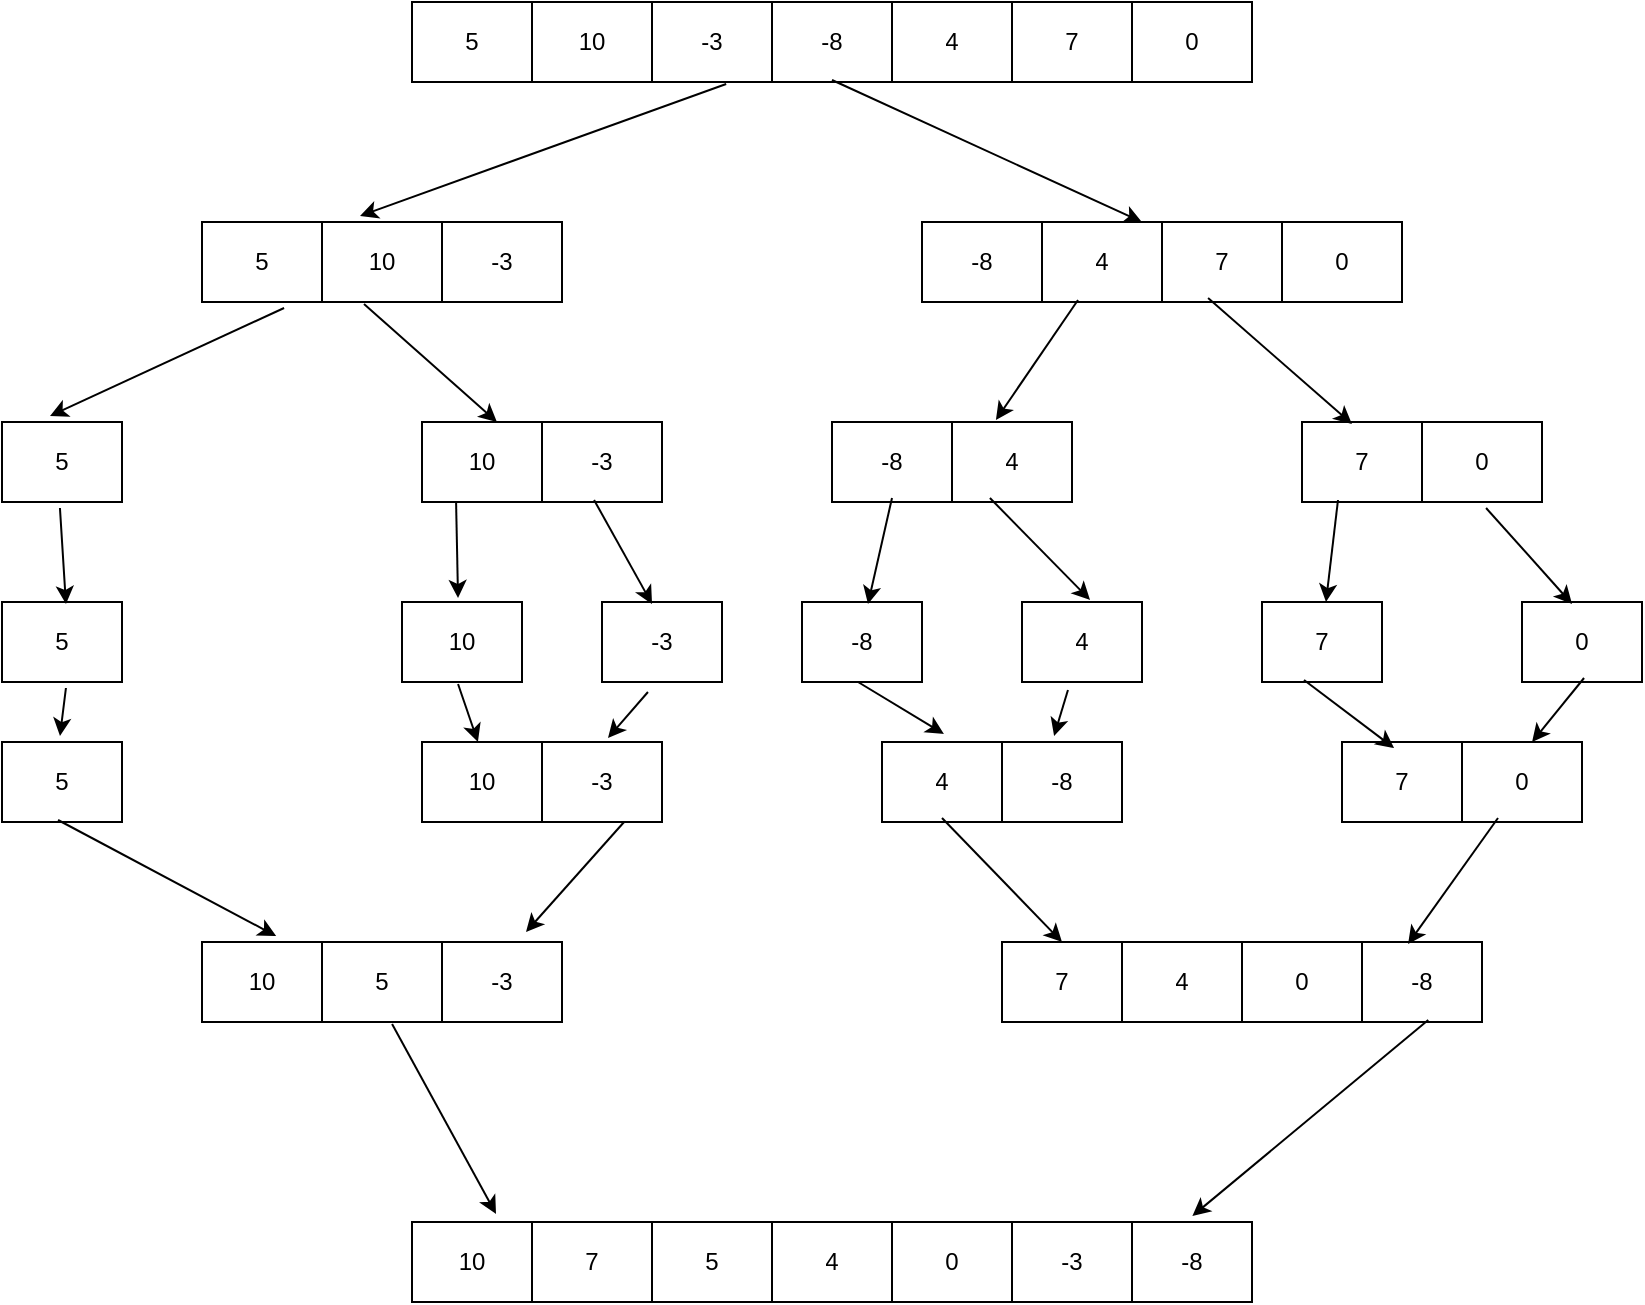 <mxfile version="21.2.9" type="github">
  <diagram name="Page-1" id="4uXvvb5uU-ne9FrkYlDN">
    <mxGraphModel dx="880" dy="444" grid="1" gridSize="10" guides="1" tooltips="1" connect="1" arrows="1" fold="1" page="1" pageScale="1" pageWidth="850" pageHeight="1100" math="0" shadow="0">
      <root>
        <mxCell id="0" />
        <mxCell id="1" parent="0" />
        <mxCell id="ugBBY_P6RFFHUA0bjYAD-10" value="" style="shape=table;startSize=0;container=1;collapsible=0;childLayout=tableLayout;" vertex="1" parent="1">
          <mxGeometry x="215" y="20" width="420" height="40" as="geometry" />
        </mxCell>
        <mxCell id="ugBBY_P6RFFHUA0bjYAD-11" value="" style="shape=tableRow;horizontal=0;startSize=0;swimlaneHead=0;swimlaneBody=0;strokeColor=inherit;top=0;left=0;bottom=0;right=0;collapsible=0;dropTarget=0;fillColor=none;points=[[0,0.5],[1,0.5]];portConstraint=eastwest;" vertex="1" parent="ugBBY_P6RFFHUA0bjYAD-10">
          <mxGeometry width="420" height="40" as="geometry" />
        </mxCell>
        <mxCell id="ugBBY_P6RFFHUA0bjYAD-12" value="5" style="shape=partialRectangle;html=1;whiteSpace=wrap;connectable=0;strokeColor=inherit;overflow=hidden;fillColor=none;top=0;left=0;bottom=0;right=0;pointerEvents=1;" vertex="1" parent="ugBBY_P6RFFHUA0bjYAD-11">
          <mxGeometry width="60" height="40" as="geometry">
            <mxRectangle width="60" height="40" as="alternateBounds" />
          </mxGeometry>
        </mxCell>
        <mxCell id="ugBBY_P6RFFHUA0bjYAD-13" value="10" style="shape=partialRectangle;html=1;whiteSpace=wrap;connectable=0;strokeColor=inherit;overflow=hidden;fillColor=none;top=0;left=0;bottom=0;right=0;pointerEvents=1;" vertex="1" parent="ugBBY_P6RFFHUA0bjYAD-11">
          <mxGeometry x="60" width="60" height="40" as="geometry">
            <mxRectangle width="60" height="40" as="alternateBounds" />
          </mxGeometry>
        </mxCell>
        <mxCell id="ugBBY_P6RFFHUA0bjYAD-14" value="-3" style="shape=partialRectangle;html=1;whiteSpace=wrap;connectable=0;strokeColor=inherit;overflow=hidden;fillColor=none;top=0;left=0;bottom=0;right=0;pointerEvents=1;" vertex="1" parent="ugBBY_P6RFFHUA0bjYAD-11">
          <mxGeometry x="120" width="60" height="40" as="geometry">
            <mxRectangle width="60" height="40" as="alternateBounds" />
          </mxGeometry>
        </mxCell>
        <mxCell id="ugBBY_P6RFFHUA0bjYAD-15" value="-8" style="shape=partialRectangle;html=1;whiteSpace=wrap;connectable=0;strokeColor=inherit;overflow=hidden;fillColor=none;top=0;left=0;bottom=0;right=0;pointerEvents=1;" vertex="1" parent="ugBBY_P6RFFHUA0bjYAD-11">
          <mxGeometry x="180" width="60" height="40" as="geometry">
            <mxRectangle width="60" height="40" as="alternateBounds" />
          </mxGeometry>
        </mxCell>
        <mxCell id="ugBBY_P6RFFHUA0bjYAD-16" value="4" style="shape=partialRectangle;html=1;whiteSpace=wrap;connectable=0;strokeColor=inherit;overflow=hidden;fillColor=none;top=0;left=0;bottom=0;right=0;pointerEvents=1;" vertex="1" parent="ugBBY_P6RFFHUA0bjYAD-11">
          <mxGeometry x="240" width="60" height="40" as="geometry">
            <mxRectangle width="60" height="40" as="alternateBounds" />
          </mxGeometry>
        </mxCell>
        <mxCell id="ugBBY_P6RFFHUA0bjYAD-17" value="7" style="shape=partialRectangle;html=1;whiteSpace=wrap;connectable=0;strokeColor=inherit;overflow=hidden;fillColor=none;top=0;left=0;bottom=0;right=0;pointerEvents=1;" vertex="1" parent="ugBBY_P6RFFHUA0bjYAD-11">
          <mxGeometry x="300" width="60" height="40" as="geometry">
            <mxRectangle width="60" height="40" as="alternateBounds" />
          </mxGeometry>
        </mxCell>
        <mxCell id="ugBBY_P6RFFHUA0bjYAD-18" value="0" style="shape=partialRectangle;html=1;whiteSpace=wrap;connectable=0;strokeColor=inherit;overflow=hidden;fillColor=none;top=0;left=0;bottom=0;right=0;pointerEvents=1;" vertex="1" parent="ugBBY_P6RFFHUA0bjYAD-11">
          <mxGeometry x="360" width="60" height="40" as="geometry">
            <mxRectangle width="60" height="40" as="alternateBounds" />
          </mxGeometry>
        </mxCell>
        <mxCell id="ugBBY_P6RFFHUA0bjYAD-19" value="" style="shape=table;startSize=0;container=1;collapsible=0;childLayout=tableLayout;" vertex="1" parent="1">
          <mxGeometry x="110" y="130" width="180" height="40" as="geometry" />
        </mxCell>
        <mxCell id="ugBBY_P6RFFHUA0bjYAD-20" value="" style="shape=tableRow;horizontal=0;startSize=0;swimlaneHead=0;swimlaneBody=0;strokeColor=inherit;top=0;left=0;bottom=0;right=0;collapsible=0;dropTarget=0;fillColor=none;points=[[0,0.5],[1,0.5]];portConstraint=eastwest;" vertex="1" parent="ugBBY_P6RFFHUA0bjYAD-19">
          <mxGeometry width="180" height="40" as="geometry" />
        </mxCell>
        <mxCell id="ugBBY_P6RFFHUA0bjYAD-21" value="5" style="shape=partialRectangle;html=1;whiteSpace=wrap;connectable=0;strokeColor=inherit;overflow=hidden;fillColor=none;top=0;left=0;bottom=0;right=0;pointerEvents=1;" vertex="1" parent="ugBBY_P6RFFHUA0bjYAD-20">
          <mxGeometry width="60" height="40" as="geometry">
            <mxRectangle width="60" height="40" as="alternateBounds" />
          </mxGeometry>
        </mxCell>
        <mxCell id="ugBBY_P6RFFHUA0bjYAD-22" value="10" style="shape=partialRectangle;html=1;whiteSpace=wrap;connectable=0;strokeColor=inherit;overflow=hidden;fillColor=none;top=0;left=0;bottom=0;right=0;pointerEvents=1;" vertex="1" parent="ugBBY_P6RFFHUA0bjYAD-20">
          <mxGeometry x="60" width="60" height="40" as="geometry">
            <mxRectangle width="60" height="40" as="alternateBounds" />
          </mxGeometry>
        </mxCell>
        <mxCell id="ugBBY_P6RFFHUA0bjYAD-23" value="-3" style="shape=partialRectangle;html=1;whiteSpace=wrap;connectable=0;strokeColor=inherit;overflow=hidden;fillColor=none;top=0;left=0;bottom=0;right=0;pointerEvents=1;" vertex="1" parent="ugBBY_P6RFFHUA0bjYAD-20">
          <mxGeometry x="120" width="60" height="40" as="geometry">
            <mxRectangle width="60" height="40" as="alternateBounds" />
          </mxGeometry>
        </mxCell>
        <mxCell id="ugBBY_P6RFFHUA0bjYAD-24" value="" style="shape=table;startSize=0;container=1;collapsible=0;childLayout=tableLayout;" vertex="1" parent="1">
          <mxGeometry x="470" y="130" width="240" height="40" as="geometry" />
        </mxCell>
        <mxCell id="ugBBY_P6RFFHUA0bjYAD-25" value="" style="shape=tableRow;horizontal=0;startSize=0;swimlaneHead=0;swimlaneBody=0;strokeColor=inherit;top=0;left=0;bottom=0;right=0;collapsible=0;dropTarget=0;fillColor=none;points=[[0,0.5],[1,0.5]];portConstraint=eastwest;" vertex="1" parent="ugBBY_P6RFFHUA0bjYAD-24">
          <mxGeometry width="240" height="40" as="geometry" />
        </mxCell>
        <mxCell id="ugBBY_P6RFFHUA0bjYAD-26" value="-8" style="shape=partialRectangle;html=1;whiteSpace=wrap;connectable=0;strokeColor=inherit;overflow=hidden;fillColor=none;top=0;left=0;bottom=0;right=0;pointerEvents=1;" vertex="1" parent="ugBBY_P6RFFHUA0bjYAD-25">
          <mxGeometry width="60" height="40" as="geometry">
            <mxRectangle width="60" height="40" as="alternateBounds" />
          </mxGeometry>
        </mxCell>
        <mxCell id="ugBBY_P6RFFHUA0bjYAD-27" value="4" style="shape=partialRectangle;html=1;whiteSpace=wrap;connectable=0;strokeColor=inherit;overflow=hidden;fillColor=none;top=0;left=0;bottom=0;right=0;pointerEvents=1;" vertex="1" parent="ugBBY_P6RFFHUA0bjYAD-25">
          <mxGeometry x="60" width="60" height="40" as="geometry">
            <mxRectangle width="60" height="40" as="alternateBounds" />
          </mxGeometry>
        </mxCell>
        <mxCell id="ugBBY_P6RFFHUA0bjYAD-28" value="7" style="shape=partialRectangle;html=1;whiteSpace=wrap;connectable=0;strokeColor=inherit;overflow=hidden;fillColor=none;top=0;left=0;bottom=0;right=0;pointerEvents=1;" vertex="1" parent="ugBBY_P6RFFHUA0bjYAD-25">
          <mxGeometry x="120" width="60" height="40" as="geometry">
            <mxRectangle width="60" height="40" as="alternateBounds" />
          </mxGeometry>
        </mxCell>
        <mxCell id="ugBBY_P6RFFHUA0bjYAD-29" value="0" style="shape=partialRectangle;html=1;whiteSpace=wrap;connectable=0;strokeColor=inherit;overflow=hidden;fillColor=none;top=0;left=0;bottom=0;right=0;pointerEvents=1;" vertex="1" parent="ugBBY_P6RFFHUA0bjYAD-25">
          <mxGeometry x="180" width="60" height="40" as="geometry">
            <mxRectangle width="60" height="40" as="alternateBounds" />
          </mxGeometry>
        </mxCell>
        <mxCell id="ugBBY_P6RFFHUA0bjYAD-30" value="" style="endArrow=classic;html=1;rounded=0;entryX=0.439;entryY=-0.075;entryDx=0;entryDy=0;entryPerimeter=0;exitX=0.374;exitY=1.025;exitDx=0;exitDy=0;exitPerimeter=0;" edge="1" parent="1" source="ugBBY_P6RFFHUA0bjYAD-11" target="ugBBY_P6RFFHUA0bjYAD-20">
          <mxGeometry width="50" height="50" relative="1" as="geometry">
            <mxPoint x="400" y="160" as="sourcePoint" />
            <mxPoint x="450" y="110" as="targetPoint" />
          </mxGeometry>
        </mxCell>
        <mxCell id="ugBBY_P6RFFHUA0bjYAD-31" value="" style="endArrow=classic;html=1;rounded=0;entryX=0.458;entryY=0;entryDx=0;entryDy=0;entryPerimeter=0;exitX=0.5;exitY=0.975;exitDx=0;exitDy=0;exitPerimeter=0;" edge="1" parent="1" source="ugBBY_P6RFFHUA0bjYAD-11" target="ugBBY_P6RFFHUA0bjYAD-25">
          <mxGeometry width="50" height="50" relative="1" as="geometry">
            <mxPoint x="400" y="160" as="sourcePoint" />
            <mxPoint x="450" y="110" as="targetPoint" />
          </mxGeometry>
        </mxCell>
        <mxCell id="ugBBY_P6RFFHUA0bjYAD-32" value="" style="shape=table;startSize=0;container=1;collapsible=0;childLayout=tableLayout;" vertex="1" parent="1">
          <mxGeometry x="10" y="230" width="60" height="40" as="geometry" />
        </mxCell>
        <mxCell id="ugBBY_P6RFFHUA0bjYAD-33" value="" style="shape=tableRow;horizontal=0;startSize=0;swimlaneHead=0;swimlaneBody=0;strokeColor=inherit;top=0;left=0;bottom=0;right=0;collapsible=0;dropTarget=0;fillColor=none;points=[[0,0.5],[1,0.5]];portConstraint=eastwest;" vertex="1" parent="ugBBY_P6RFFHUA0bjYAD-32">
          <mxGeometry width="60" height="40" as="geometry" />
        </mxCell>
        <mxCell id="ugBBY_P6RFFHUA0bjYAD-34" value="5" style="shape=partialRectangle;html=1;whiteSpace=wrap;connectable=0;strokeColor=inherit;overflow=hidden;fillColor=none;top=0;left=0;bottom=0;right=0;pointerEvents=1;" vertex="1" parent="ugBBY_P6RFFHUA0bjYAD-33">
          <mxGeometry width="60" height="40" as="geometry">
            <mxRectangle width="60" height="40" as="alternateBounds" />
          </mxGeometry>
        </mxCell>
        <mxCell id="ugBBY_P6RFFHUA0bjYAD-35" value="" style="shape=table;startSize=0;container=1;collapsible=0;childLayout=tableLayout;" vertex="1" parent="1">
          <mxGeometry x="220" y="230" width="120" height="40" as="geometry" />
        </mxCell>
        <mxCell id="ugBBY_P6RFFHUA0bjYAD-36" value="" style="shape=tableRow;horizontal=0;startSize=0;swimlaneHead=0;swimlaneBody=0;strokeColor=inherit;top=0;left=0;bottom=0;right=0;collapsible=0;dropTarget=0;fillColor=none;points=[[0,0.5],[1,0.5]];portConstraint=eastwest;" vertex="1" parent="ugBBY_P6RFFHUA0bjYAD-35">
          <mxGeometry width="120" height="40" as="geometry" />
        </mxCell>
        <mxCell id="ugBBY_P6RFFHUA0bjYAD-37" value="10" style="shape=partialRectangle;html=1;whiteSpace=wrap;connectable=0;strokeColor=inherit;overflow=hidden;fillColor=none;top=0;left=0;bottom=0;right=0;pointerEvents=1;" vertex="1" parent="ugBBY_P6RFFHUA0bjYAD-36">
          <mxGeometry width="60" height="40" as="geometry">
            <mxRectangle width="60" height="40" as="alternateBounds" />
          </mxGeometry>
        </mxCell>
        <mxCell id="ugBBY_P6RFFHUA0bjYAD-38" value="-3" style="shape=partialRectangle;html=1;whiteSpace=wrap;connectable=0;strokeColor=inherit;overflow=hidden;fillColor=none;top=0;left=0;bottom=0;right=0;pointerEvents=1;" vertex="1" parent="ugBBY_P6RFFHUA0bjYAD-36">
          <mxGeometry x="60" width="60" height="40" as="geometry">
            <mxRectangle width="60" height="40" as="alternateBounds" />
          </mxGeometry>
        </mxCell>
        <mxCell id="ugBBY_P6RFFHUA0bjYAD-39" value="" style="shape=table;startSize=0;container=1;collapsible=0;childLayout=tableLayout;" vertex="1" parent="1">
          <mxGeometry x="660" y="230" width="120" height="40" as="geometry" />
        </mxCell>
        <mxCell id="ugBBY_P6RFFHUA0bjYAD-40" value="" style="shape=tableRow;horizontal=0;startSize=0;swimlaneHead=0;swimlaneBody=0;strokeColor=inherit;top=0;left=0;bottom=0;right=0;collapsible=0;dropTarget=0;fillColor=none;points=[[0,0.5],[1,0.5]];portConstraint=eastwest;" vertex="1" parent="ugBBY_P6RFFHUA0bjYAD-39">
          <mxGeometry width="120" height="40" as="geometry" />
        </mxCell>
        <mxCell id="ugBBY_P6RFFHUA0bjYAD-41" value="7" style="shape=partialRectangle;html=1;whiteSpace=wrap;connectable=0;strokeColor=inherit;overflow=hidden;fillColor=none;top=0;left=0;bottom=0;right=0;pointerEvents=1;" vertex="1" parent="ugBBY_P6RFFHUA0bjYAD-40">
          <mxGeometry width="60" height="40" as="geometry">
            <mxRectangle width="60" height="40" as="alternateBounds" />
          </mxGeometry>
        </mxCell>
        <mxCell id="ugBBY_P6RFFHUA0bjYAD-42" value="0" style="shape=partialRectangle;html=1;whiteSpace=wrap;connectable=0;strokeColor=inherit;overflow=hidden;fillColor=none;top=0;left=0;bottom=0;right=0;pointerEvents=1;" vertex="1" parent="ugBBY_P6RFFHUA0bjYAD-40">
          <mxGeometry x="60" width="60" height="40" as="geometry">
            <mxRectangle width="60" height="40" as="alternateBounds" />
          </mxGeometry>
        </mxCell>
        <mxCell id="ugBBY_P6RFFHUA0bjYAD-43" value="" style="shape=table;startSize=0;container=1;collapsible=0;childLayout=tableLayout;" vertex="1" parent="1">
          <mxGeometry x="425" y="230" width="120" height="40" as="geometry" />
        </mxCell>
        <mxCell id="ugBBY_P6RFFHUA0bjYAD-44" value="" style="shape=tableRow;horizontal=0;startSize=0;swimlaneHead=0;swimlaneBody=0;strokeColor=inherit;top=0;left=0;bottom=0;right=0;collapsible=0;dropTarget=0;fillColor=none;points=[[0,0.5],[1,0.5]];portConstraint=eastwest;" vertex="1" parent="ugBBY_P6RFFHUA0bjYAD-43">
          <mxGeometry width="120" height="40" as="geometry" />
        </mxCell>
        <mxCell id="ugBBY_P6RFFHUA0bjYAD-45" value="-8" style="shape=partialRectangle;html=1;whiteSpace=wrap;connectable=0;strokeColor=inherit;overflow=hidden;fillColor=none;top=0;left=0;bottom=0;right=0;pointerEvents=1;" vertex="1" parent="ugBBY_P6RFFHUA0bjYAD-44">
          <mxGeometry width="60" height="40" as="geometry">
            <mxRectangle width="60" height="40" as="alternateBounds" />
          </mxGeometry>
        </mxCell>
        <mxCell id="ugBBY_P6RFFHUA0bjYAD-46" value="4" style="shape=partialRectangle;html=1;whiteSpace=wrap;connectable=0;strokeColor=inherit;overflow=hidden;fillColor=none;top=0;left=0;bottom=0;right=0;pointerEvents=1;" vertex="1" parent="ugBBY_P6RFFHUA0bjYAD-44">
          <mxGeometry x="60" width="60" height="40" as="geometry">
            <mxRectangle width="60" height="40" as="alternateBounds" />
          </mxGeometry>
        </mxCell>
        <mxCell id="ugBBY_P6RFFHUA0bjYAD-47" value="" style="shape=table;startSize=0;container=1;collapsible=0;childLayout=tableLayout;" vertex="1" parent="1">
          <mxGeometry x="10" y="320" width="60" height="40" as="geometry" />
        </mxCell>
        <mxCell id="ugBBY_P6RFFHUA0bjYAD-48" value="" style="shape=tableRow;horizontal=0;startSize=0;swimlaneHead=0;swimlaneBody=0;strokeColor=inherit;top=0;left=0;bottom=0;right=0;collapsible=0;dropTarget=0;fillColor=none;points=[[0,0.5],[1,0.5]];portConstraint=eastwest;" vertex="1" parent="ugBBY_P6RFFHUA0bjYAD-47">
          <mxGeometry width="60" height="40" as="geometry" />
        </mxCell>
        <mxCell id="ugBBY_P6RFFHUA0bjYAD-49" value="5" style="shape=partialRectangle;html=1;whiteSpace=wrap;connectable=0;strokeColor=inherit;overflow=hidden;fillColor=none;top=0;left=0;bottom=0;right=0;pointerEvents=1;" vertex="1" parent="ugBBY_P6RFFHUA0bjYAD-48">
          <mxGeometry width="60" height="40" as="geometry">
            <mxRectangle width="60" height="40" as="alternateBounds" />
          </mxGeometry>
        </mxCell>
        <mxCell id="ugBBY_P6RFFHUA0bjYAD-57" value="" style="shape=table;startSize=0;container=1;collapsible=0;childLayout=tableLayout;" vertex="1" parent="1">
          <mxGeometry x="210" y="320" width="60" height="40" as="geometry" />
        </mxCell>
        <mxCell id="ugBBY_P6RFFHUA0bjYAD-58" value="" style="shape=tableRow;horizontal=0;startSize=0;swimlaneHead=0;swimlaneBody=0;strokeColor=inherit;top=0;left=0;bottom=0;right=0;collapsible=0;dropTarget=0;fillColor=none;points=[[0,0.5],[1,0.5]];portConstraint=eastwest;" vertex="1" parent="ugBBY_P6RFFHUA0bjYAD-57">
          <mxGeometry width="60" height="40" as="geometry" />
        </mxCell>
        <mxCell id="ugBBY_P6RFFHUA0bjYAD-59" value="10" style="shape=partialRectangle;html=1;whiteSpace=wrap;connectable=0;strokeColor=inherit;overflow=hidden;fillColor=none;top=0;left=0;bottom=0;right=0;pointerEvents=1;" vertex="1" parent="ugBBY_P6RFFHUA0bjYAD-58">
          <mxGeometry width="60" height="40" as="geometry">
            <mxRectangle width="60" height="40" as="alternateBounds" />
          </mxGeometry>
        </mxCell>
        <mxCell id="ugBBY_P6RFFHUA0bjYAD-60" value="" style="shape=table;startSize=0;container=1;collapsible=0;childLayout=tableLayout;" vertex="1" parent="1">
          <mxGeometry x="310" y="320" width="60" height="40" as="geometry" />
        </mxCell>
        <mxCell id="ugBBY_P6RFFHUA0bjYAD-61" value="" style="shape=tableRow;horizontal=0;startSize=0;swimlaneHead=0;swimlaneBody=0;strokeColor=inherit;top=0;left=0;bottom=0;right=0;collapsible=0;dropTarget=0;fillColor=none;points=[[0,0.5],[1,0.5]];portConstraint=eastwest;" vertex="1" parent="ugBBY_P6RFFHUA0bjYAD-60">
          <mxGeometry width="60" height="40" as="geometry" />
        </mxCell>
        <mxCell id="ugBBY_P6RFFHUA0bjYAD-62" value="-3" style="shape=partialRectangle;html=1;whiteSpace=wrap;connectable=0;strokeColor=inherit;overflow=hidden;fillColor=none;top=0;left=0;bottom=0;right=0;pointerEvents=1;" vertex="1" parent="ugBBY_P6RFFHUA0bjYAD-61">
          <mxGeometry width="60" height="40" as="geometry">
            <mxRectangle width="60" height="40" as="alternateBounds" />
          </mxGeometry>
        </mxCell>
        <mxCell id="ugBBY_P6RFFHUA0bjYAD-63" value="" style="shape=table;startSize=0;container=1;collapsible=0;childLayout=tableLayout;" vertex="1" parent="1">
          <mxGeometry x="410" y="320" width="60" height="40" as="geometry" />
        </mxCell>
        <mxCell id="ugBBY_P6RFFHUA0bjYAD-64" value="" style="shape=tableRow;horizontal=0;startSize=0;swimlaneHead=0;swimlaneBody=0;strokeColor=inherit;top=0;left=0;bottom=0;right=0;collapsible=0;dropTarget=0;fillColor=none;points=[[0,0.5],[1,0.5]];portConstraint=eastwest;" vertex="1" parent="ugBBY_P6RFFHUA0bjYAD-63">
          <mxGeometry width="60" height="40" as="geometry" />
        </mxCell>
        <mxCell id="ugBBY_P6RFFHUA0bjYAD-65" value="-8" style="shape=partialRectangle;html=1;whiteSpace=wrap;connectable=0;strokeColor=inherit;overflow=hidden;fillColor=none;top=0;left=0;bottom=0;right=0;pointerEvents=1;" vertex="1" parent="ugBBY_P6RFFHUA0bjYAD-64">
          <mxGeometry width="60" height="40" as="geometry">
            <mxRectangle width="60" height="40" as="alternateBounds" />
          </mxGeometry>
        </mxCell>
        <mxCell id="ugBBY_P6RFFHUA0bjYAD-66" value="" style="shape=table;startSize=0;container=1;collapsible=0;childLayout=tableLayout;" vertex="1" parent="1">
          <mxGeometry x="520" y="320" width="60" height="40" as="geometry" />
        </mxCell>
        <mxCell id="ugBBY_P6RFFHUA0bjYAD-67" value="" style="shape=tableRow;horizontal=0;startSize=0;swimlaneHead=0;swimlaneBody=0;strokeColor=inherit;top=0;left=0;bottom=0;right=0;collapsible=0;dropTarget=0;fillColor=none;points=[[0,0.5],[1,0.5]];portConstraint=eastwest;" vertex="1" parent="ugBBY_P6RFFHUA0bjYAD-66">
          <mxGeometry width="60" height="40" as="geometry" />
        </mxCell>
        <mxCell id="ugBBY_P6RFFHUA0bjYAD-68" value="4" style="shape=partialRectangle;html=1;whiteSpace=wrap;connectable=0;strokeColor=inherit;overflow=hidden;fillColor=none;top=0;left=0;bottom=0;right=0;pointerEvents=1;" vertex="1" parent="ugBBY_P6RFFHUA0bjYAD-67">
          <mxGeometry width="60" height="40" as="geometry">
            <mxRectangle width="60" height="40" as="alternateBounds" />
          </mxGeometry>
        </mxCell>
        <mxCell id="ugBBY_P6RFFHUA0bjYAD-69" value="" style="shape=table;startSize=0;container=1;collapsible=0;childLayout=tableLayout;" vertex="1" parent="1">
          <mxGeometry x="640" y="320" width="60" height="40" as="geometry" />
        </mxCell>
        <mxCell id="ugBBY_P6RFFHUA0bjYAD-70" value="" style="shape=tableRow;horizontal=0;startSize=0;swimlaneHead=0;swimlaneBody=0;strokeColor=inherit;top=0;left=0;bottom=0;right=0;collapsible=0;dropTarget=0;fillColor=none;points=[[0,0.5],[1,0.5]];portConstraint=eastwest;" vertex="1" parent="ugBBY_P6RFFHUA0bjYAD-69">
          <mxGeometry width="60" height="40" as="geometry" />
        </mxCell>
        <mxCell id="ugBBY_P6RFFHUA0bjYAD-71" value="7" style="shape=partialRectangle;html=1;whiteSpace=wrap;connectable=0;strokeColor=inherit;overflow=hidden;fillColor=none;top=0;left=0;bottom=0;right=0;pointerEvents=1;" vertex="1" parent="ugBBY_P6RFFHUA0bjYAD-70">
          <mxGeometry width="60" height="40" as="geometry">
            <mxRectangle width="60" height="40" as="alternateBounds" />
          </mxGeometry>
        </mxCell>
        <mxCell id="ugBBY_P6RFFHUA0bjYAD-72" value="" style="shape=table;startSize=0;container=1;collapsible=0;childLayout=tableLayout;" vertex="1" parent="1">
          <mxGeometry x="770" y="320" width="60" height="40" as="geometry" />
        </mxCell>
        <mxCell id="ugBBY_P6RFFHUA0bjYAD-73" value="" style="shape=tableRow;horizontal=0;startSize=0;swimlaneHead=0;swimlaneBody=0;strokeColor=inherit;top=0;left=0;bottom=0;right=0;collapsible=0;dropTarget=0;fillColor=none;points=[[0,0.5],[1,0.5]];portConstraint=eastwest;" vertex="1" parent="ugBBY_P6RFFHUA0bjYAD-72">
          <mxGeometry width="60" height="40" as="geometry" />
        </mxCell>
        <mxCell id="ugBBY_P6RFFHUA0bjYAD-74" value="0" style="shape=partialRectangle;html=1;whiteSpace=wrap;connectable=0;strokeColor=inherit;overflow=hidden;fillColor=none;top=0;left=0;bottom=0;right=0;pointerEvents=1;" vertex="1" parent="ugBBY_P6RFFHUA0bjYAD-73">
          <mxGeometry width="60" height="40" as="geometry">
            <mxRectangle width="60" height="40" as="alternateBounds" />
          </mxGeometry>
        </mxCell>
        <mxCell id="ugBBY_P6RFFHUA0bjYAD-75" value="" style="endArrow=classic;html=1;rounded=0;entryX=0.4;entryY=-0.075;entryDx=0;entryDy=0;entryPerimeter=0;exitX=0.228;exitY=1.075;exitDx=0;exitDy=0;exitPerimeter=0;" edge="1" parent="1" source="ugBBY_P6RFFHUA0bjYAD-20" target="ugBBY_P6RFFHUA0bjYAD-33">
          <mxGeometry width="50" height="50" relative="1" as="geometry">
            <mxPoint x="400" y="260" as="sourcePoint" />
            <mxPoint x="450" y="210" as="targetPoint" />
          </mxGeometry>
        </mxCell>
        <mxCell id="ugBBY_P6RFFHUA0bjYAD-76" value="" style="endArrow=classic;html=1;rounded=0;exitX=0.45;exitY=1.025;exitDx=0;exitDy=0;exitPerimeter=0;" edge="1" parent="1" source="ugBBY_P6RFFHUA0bjYAD-20" target="ugBBY_P6RFFHUA0bjYAD-36">
          <mxGeometry width="50" height="50" relative="1" as="geometry">
            <mxPoint x="161" y="183" as="sourcePoint" />
            <mxPoint x="44" y="237" as="targetPoint" />
          </mxGeometry>
        </mxCell>
        <mxCell id="ugBBY_P6RFFHUA0bjYAD-80" value="" style="endArrow=classic;html=1;rounded=0;exitX=0.325;exitY=0.975;exitDx=0;exitDy=0;exitPerimeter=0;entryX=0.683;entryY=-0.025;entryDx=0;entryDy=0;entryPerimeter=0;" edge="1" parent="1" source="ugBBY_P6RFFHUA0bjYAD-25" target="ugBBY_P6RFFHUA0bjYAD-44">
          <mxGeometry width="50" height="50" relative="1" as="geometry">
            <mxPoint x="201" y="181" as="sourcePoint" />
            <mxPoint x="267" y="240" as="targetPoint" />
          </mxGeometry>
        </mxCell>
        <mxCell id="ugBBY_P6RFFHUA0bjYAD-81" value="" style="endArrow=classic;html=1;rounded=0;exitX=0.596;exitY=0.95;exitDx=0;exitDy=0;exitPerimeter=0;entryX=0.208;entryY=0.025;entryDx=0;entryDy=0;entryPerimeter=0;" edge="1" parent="1" source="ugBBY_P6RFFHUA0bjYAD-25" target="ugBBY_P6RFFHUA0bjYAD-40">
          <mxGeometry width="50" height="50" relative="1" as="geometry">
            <mxPoint x="211" y="191" as="sourcePoint" />
            <mxPoint x="277" y="250" as="targetPoint" />
          </mxGeometry>
        </mxCell>
        <mxCell id="ugBBY_P6RFFHUA0bjYAD-82" value="" style="endArrow=classic;html=1;rounded=0;exitX=0.483;exitY=1.075;exitDx=0;exitDy=0;exitPerimeter=0;entryX=0.533;entryY=0.025;entryDx=0;entryDy=0;entryPerimeter=0;" edge="1" parent="1" source="ugBBY_P6RFFHUA0bjYAD-33" target="ugBBY_P6RFFHUA0bjYAD-48">
          <mxGeometry width="50" height="50" relative="1" as="geometry">
            <mxPoint x="201" y="181" as="sourcePoint" />
            <mxPoint x="267" y="240" as="targetPoint" />
          </mxGeometry>
        </mxCell>
        <mxCell id="ugBBY_P6RFFHUA0bjYAD-83" value="" style="endArrow=classic;html=1;rounded=0;exitX=0.142;exitY=1;exitDx=0;exitDy=0;exitPerimeter=0;entryX=0.467;entryY=-0.05;entryDx=0;entryDy=0;entryPerimeter=0;" edge="1" parent="1" source="ugBBY_P6RFFHUA0bjYAD-36" target="ugBBY_P6RFFHUA0bjYAD-58">
          <mxGeometry width="50" height="50" relative="1" as="geometry">
            <mxPoint x="49" y="283" as="sourcePoint" />
            <mxPoint x="52" y="331" as="targetPoint" />
          </mxGeometry>
        </mxCell>
        <mxCell id="ugBBY_P6RFFHUA0bjYAD-84" value="" style="endArrow=classic;html=1;rounded=0;exitX=0.717;exitY=0.975;exitDx=0;exitDy=0;exitPerimeter=0;entryX=0.417;entryY=0.025;entryDx=0;entryDy=0;entryPerimeter=0;" edge="1" parent="1" source="ugBBY_P6RFFHUA0bjYAD-36" target="ugBBY_P6RFFHUA0bjYAD-61">
          <mxGeometry width="50" height="50" relative="1" as="geometry">
            <mxPoint x="59" y="293" as="sourcePoint" />
            <mxPoint x="62" y="341" as="targetPoint" />
          </mxGeometry>
        </mxCell>
        <mxCell id="ugBBY_P6RFFHUA0bjYAD-85" value="" style="endArrow=classic;html=1;rounded=0;exitX=0.25;exitY=0.95;exitDx=0;exitDy=0;exitPerimeter=0;entryX=0.55;entryY=0.025;entryDx=0;entryDy=0;entryPerimeter=0;" edge="1" parent="1" source="ugBBY_P6RFFHUA0bjYAD-44" target="ugBBY_P6RFFHUA0bjYAD-64">
          <mxGeometry width="50" height="50" relative="1" as="geometry">
            <mxPoint x="69" y="303" as="sourcePoint" />
            <mxPoint x="72" y="351" as="targetPoint" />
          </mxGeometry>
        </mxCell>
        <mxCell id="ugBBY_P6RFFHUA0bjYAD-86" value="" style="endArrow=classic;html=1;rounded=0;exitX=0.658;exitY=0.95;exitDx=0;exitDy=0;exitPerimeter=0;entryX=0.567;entryY=-0.025;entryDx=0;entryDy=0;entryPerimeter=0;" edge="1" parent="1" source="ugBBY_P6RFFHUA0bjYAD-44" target="ugBBY_P6RFFHUA0bjYAD-67">
          <mxGeometry width="50" height="50" relative="1" as="geometry">
            <mxPoint x="79" y="313" as="sourcePoint" />
            <mxPoint x="82" y="361" as="targetPoint" />
          </mxGeometry>
        </mxCell>
        <mxCell id="ugBBY_P6RFFHUA0bjYAD-87" value="" style="endArrow=classic;html=1;rounded=0;exitX=0.15;exitY=0.975;exitDx=0;exitDy=0;exitPerimeter=0;entryX=0.533;entryY=0;entryDx=0;entryDy=0;entryPerimeter=0;" edge="1" parent="1" source="ugBBY_P6RFFHUA0bjYAD-40" target="ugBBY_P6RFFHUA0bjYAD-70">
          <mxGeometry width="50" height="50" relative="1" as="geometry">
            <mxPoint x="89" y="323" as="sourcePoint" />
            <mxPoint x="92" y="371" as="targetPoint" />
          </mxGeometry>
        </mxCell>
        <mxCell id="ugBBY_P6RFFHUA0bjYAD-88" value="" style="endArrow=classic;html=1;rounded=0;exitX=0.767;exitY=1.075;exitDx=0;exitDy=0;exitPerimeter=0;entryX=0.417;entryY=0.025;entryDx=0;entryDy=0;entryPerimeter=0;" edge="1" parent="1" source="ugBBY_P6RFFHUA0bjYAD-40" target="ugBBY_P6RFFHUA0bjYAD-73">
          <mxGeometry width="50" height="50" relative="1" as="geometry">
            <mxPoint x="99" y="333" as="sourcePoint" />
            <mxPoint x="102" y="381" as="targetPoint" />
          </mxGeometry>
        </mxCell>
        <mxCell id="ugBBY_P6RFFHUA0bjYAD-89" value="" style="shape=table;startSize=0;container=1;collapsible=0;childLayout=tableLayout;" vertex="1" parent="1">
          <mxGeometry x="10" y="390" width="60" height="40" as="geometry" />
        </mxCell>
        <mxCell id="ugBBY_P6RFFHUA0bjYAD-90" value="" style="shape=tableRow;horizontal=0;startSize=0;swimlaneHead=0;swimlaneBody=0;strokeColor=inherit;top=0;left=0;bottom=0;right=0;collapsible=0;dropTarget=0;fillColor=none;points=[[0,0.5],[1,0.5]];portConstraint=eastwest;" vertex="1" parent="ugBBY_P6RFFHUA0bjYAD-89">
          <mxGeometry width="60" height="40" as="geometry" />
        </mxCell>
        <mxCell id="ugBBY_P6RFFHUA0bjYAD-91" value="5" style="shape=partialRectangle;html=1;whiteSpace=wrap;connectable=0;strokeColor=inherit;overflow=hidden;fillColor=none;top=0;left=0;bottom=0;right=0;pointerEvents=1;" vertex="1" parent="ugBBY_P6RFFHUA0bjYAD-90">
          <mxGeometry width="60" height="40" as="geometry">
            <mxRectangle width="60" height="40" as="alternateBounds" />
          </mxGeometry>
        </mxCell>
        <mxCell id="ugBBY_P6RFFHUA0bjYAD-92" value="" style="shape=table;startSize=0;container=1;collapsible=0;childLayout=tableLayout;" vertex="1" parent="1">
          <mxGeometry x="220" y="390" width="120" height="40" as="geometry" />
        </mxCell>
        <mxCell id="ugBBY_P6RFFHUA0bjYAD-93" value="" style="shape=tableRow;horizontal=0;startSize=0;swimlaneHead=0;swimlaneBody=0;strokeColor=inherit;top=0;left=0;bottom=0;right=0;collapsible=0;dropTarget=0;fillColor=none;points=[[0,0.5],[1,0.5]];portConstraint=eastwest;" vertex="1" parent="ugBBY_P6RFFHUA0bjYAD-92">
          <mxGeometry width="120" height="40" as="geometry" />
        </mxCell>
        <mxCell id="ugBBY_P6RFFHUA0bjYAD-94" value="10" style="shape=partialRectangle;html=1;whiteSpace=wrap;connectable=0;strokeColor=inherit;overflow=hidden;fillColor=none;top=0;left=0;bottom=0;right=0;pointerEvents=1;" vertex="1" parent="ugBBY_P6RFFHUA0bjYAD-93">
          <mxGeometry width="60" height="40" as="geometry">
            <mxRectangle width="60" height="40" as="alternateBounds" />
          </mxGeometry>
        </mxCell>
        <mxCell id="ugBBY_P6RFFHUA0bjYAD-95" value="-3" style="shape=partialRectangle;html=1;whiteSpace=wrap;connectable=0;strokeColor=inherit;overflow=hidden;fillColor=none;top=0;left=0;bottom=0;right=0;pointerEvents=1;" vertex="1" parent="ugBBY_P6RFFHUA0bjYAD-93">
          <mxGeometry x="60" width="60" height="40" as="geometry">
            <mxRectangle width="60" height="40" as="alternateBounds" />
          </mxGeometry>
        </mxCell>
        <mxCell id="ugBBY_P6RFFHUA0bjYAD-96" value="" style="shape=table;startSize=0;container=1;collapsible=0;childLayout=tableLayout;" vertex="1" parent="1">
          <mxGeometry x="450" y="390" width="120" height="40" as="geometry" />
        </mxCell>
        <mxCell id="ugBBY_P6RFFHUA0bjYAD-97" value="" style="shape=tableRow;horizontal=0;startSize=0;swimlaneHead=0;swimlaneBody=0;strokeColor=inherit;top=0;left=0;bottom=0;right=0;collapsible=0;dropTarget=0;fillColor=none;points=[[0,0.5],[1,0.5]];portConstraint=eastwest;" vertex="1" parent="ugBBY_P6RFFHUA0bjYAD-96">
          <mxGeometry width="120" height="40" as="geometry" />
        </mxCell>
        <mxCell id="ugBBY_P6RFFHUA0bjYAD-98" value="4" style="shape=partialRectangle;html=1;whiteSpace=wrap;connectable=0;strokeColor=inherit;overflow=hidden;fillColor=none;top=0;left=0;bottom=0;right=0;pointerEvents=1;" vertex="1" parent="ugBBY_P6RFFHUA0bjYAD-97">
          <mxGeometry width="60" height="40" as="geometry">
            <mxRectangle width="60" height="40" as="alternateBounds" />
          </mxGeometry>
        </mxCell>
        <mxCell id="ugBBY_P6RFFHUA0bjYAD-99" value="-8" style="shape=partialRectangle;html=1;whiteSpace=wrap;connectable=0;strokeColor=inherit;overflow=hidden;fillColor=none;top=0;left=0;bottom=0;right=0;pointerEvents=1;" vertex="1" parent="ugBBY_P6RFFHUA0bjYAD-97">
          <mxGeometry x="60" width="60" height="40" as="geometry">
            <mxRectangle width="60" height="40" as="alternateBounds" />
          </mxGeometry>
        </mxCell>
        <mxCell id="ugBBY_P6RFFHUA0bjYAD-100" value="" style="shape=table;startSize=0;container=1;collapsible=0;childLayout=tableLayout;" vertex="1" parent="1">
          <mxGeometry x="680" y="390" width="120" height="40" as="geometry" />
        </mxCell>
        <mxCell id="ugBBY_P6RFFHUA0bjYAD-101" value="" style="shape=tableRow;horizontal=0;startSize=0;swimlaneHead=0;swimlaneBody=0;strokeColor=inherit;top=0;left=0;bottom=0;right=0;collapsible=0;dropTarget=0;fillColor=none;points=[[0,0.5],[1,0.5]];portConstraint=eastwest;" vertex="1" parent="ugBBY_P6RFFHUA0bjYAD-100">
          <mxGeometry width="120" height="40" as="geometry" />
        </mxCell>
        <mxCell id="ugBBY_P6RFFHUA0bjYAD-102" value="7" style="shape=partialRectangle;html=1;whiteSpace=wrap;connectable=0;strokeColor=inherit;overflow=hidden;fillColor=none;top=0;left=0;bottom=0;right=0;pointerEvents=1;" vertex="1" parent="ugBBY_P6RFFHUA0bjYAD-101">
          <mxGeometry width="60" height="40" as="geometry">
            <mxRectangle width="60" height="40" as="alternateBounds" />
          </mxGeometry>
        </mxCell>
        <mxCell id="ugBBY_P6RFFHUA0bjYAD-103" value="0" style="shape=partialRectangle;html=1;whiteSpace=wrap;connectable=0;strokeColor=inherit;overflow=hidden;fillColor=none;top=0;left=0;bottom=0;right=0;pointerEvents=1;" vertex="1" parent="ugBBY_P6RFFHUA0bjYAD-101">
          <mxGeometry x="60" width="60" height="40" as="geometry">
            <mxRectangle width="60" height="40" as="alternateBounds" />
          </mxGeometry>
        </mxCell>
        <mxCell id="ugBBY_P6RFFHUA0bjYAD-104" value="" style="shape=table;startSize=0;container=1;collapsible=0;childLayout=tableLayout;" vertex="1" parent="1">
          <mxGeometry x="110" y="490" width="180" height="40" as="geometry" />
        </mxCell>
        <mxCell id="ugBBY_P6RFFHUA0bjYAD-105" value="" style="shape=tableRow;horizontal=0;startSize=0;swimlaneHead=0;swimlaneBody=0;strokeColor=inherit;top=0;left=0;bottom=0;right=0;collapsible=0;dropTarget=0;fillColor=none;points=[[0,0.5],[1,0.5]];portConstraint=eastwest;" vertex="1" parent="ugBBY_P6RFFHUA0bjYAD-104">
          <mxGeometry width="180" height="40" as="geometry" />
        </mxCell>
        <mxCell id="ugBBY_P6RFFHUA0bjYAD-106" value="10" style="shape=partialRectangle;html=1;whiteSpace=wrap;connectable=0;strokeColor=inherit;overflow=hidden;fillColor=none;top=0;left=0;bottom=0;right=0;pointerEvents=1;" vertex="1" parent="ugBBY_P6RFFHUA0bjYAD-105">
          <mxGeometry width="60" height="40" as="geometry">
            <mxRectangle width="60" height="40" as="alternateBounds" />
          </mxGeometry>
        </mxCell>
        <mxCell id="ugBBY_P6RFFHUA0bjYAD-107" value="5" style="shape=partialRectangle;html=1;whiteSpace=wrap;connectable=0;strokeColor=inherit;overflow=hidden;fillColor=none;top=0;left=0;bottom=0;right=0;pointerEvents=1;" vertex="1" parent="ugBBY_P6RFFHUA0bjYAD-105">
          <mxGeometry x="60" width="60" height="40" as="geometry">
            <mxRectangle width="60" height="40" as="alternateBounds" />
          </mxGeometry>
        </mxCell>
        <mxCell id="ugBBY_P6RFFHUA0bjYAD-108" value="-3" style="shape=partialRectangle;html=1;whiteSpace=wrap;connectable=0;strokeColor=inherit;overflow=hidden;fillColor=none;top=0;left=0;bottom=0;right=0;pointerEvents=1;" vertex="1" parent="ugBBY_P6RFFHUA0bjYAD-105">
          <mxGeometry x="120" width="60" height="40" as="geometry">
            <mxRectangle width="60" height="40" as="alternateBounds" />
          </mxGeometry>
        </mxCell>
        <mxCell id="ugBBY_P6RFFHUA0bjYAD-109" value="" style="shape=table;startSize=0;container=1;collapsible=0;childLayout=tableLayout;" vertex="1" parent="1">
          <mxGeometry x="510" y="490" width="240" height="40" as="geometry" />
        </mxCell>
        <mxCell id="ugBBY_P6RFFHUA0bjYAD-110" value="" style="shape=tableRow;horizontal=0;startSize=0;swimlaneHead=0;swimlaneBody=0;strokeColor=inherit;top=0;left=0;bottom=0;right=0;collapsible=0;dropTarget=0;fillColor=none;points=[[0,0.5],[1,0.5]];portConstraint=eastwest;" vertex="1" parent="ugBBY_P6RFFHUA0bjYAD-109">
          <mxGeometry width="240" height="40" as="geometry" />
        </mxCell>
        <mxCell id="ugBBY_P6RFFHUA0bjYAD-111" value="7" style="shape=partialRectangle;html=1;whiteSpace=wrap;connectable=0;strokeColor=inherit;overflow=hidden;fillColor=none;top=0;left=0;bottom=0;right=0;pointerEvents=1;" vertex="1" parent="ugBBY_P6RFFHUA0bjYAD-110">
          <mxGeometry width="60" height="40" as="geometry">
            <mxRectangle width="60" height="40" as="alternateBounds" />
          </mxGeometry>
        </mxCell>
        <mxCell id="ugBBY_P6RFFHUA0bjYAD-112" value="4" style="shape=partialRectangle;html=1;whiteSpace=wrap;connectable=0;strokeColor=inherit;overflow=hidden;fillColor=none;top=0;left=0;bottom=0;right=0;pointerEvents=1;" vertex="1" parent="ugBBY_P6RFFHUA0bjYAD-110">
          <mxGeometry x="60" width="60" height="40" as="geometry">
            <mxRectangle width="60" height="40" as="alternateBounds" />
          </mxGeometry>
        </mxCell>
        <mxCell id="ugBBY_P6RFFHUA0bjYAD-113" value="0" style="shape=partialRectangle;html=1;whiteSpace=wrap;connectable=0;strokeColor=inherit;overflow=hidden;fillColor=none;top=0;left=0;bottom=0;right=0;pointerEvents=1;" vertex="1" parent="ugBBY_P6RFFHUA0bjYAD-110">
          <mxGeometry x="120" width="60" height="40" as="geometry">
            <mxRectangle width="60" height="40" as="alternateBounds" />
          </mxGeometry>
        </mxCell>
        <mxCell id="ugBBY_P6RFFHUA0bjYAD-114" value="-8" style="shape=partialRectangle;html=1;whiteSpace=wrap;connectable=0;strokeColor=inherit;overflow=hidden;fillColor=none;top=0;left=0;bottom=0;right=0;pointerEvents=1;" vertex="1" parent="ugBBY_P6RFFHUA0bjYAD-110">
          <mxGeometry x="180" width="60" height="40" as="geometry">
            <mxRectangle width="60" height="40" as="alternateBounds" />
          </mxGeometry>
        </mxCell>
        <mxCell id="ugBBY_P6RFFHUA0bjYAD-115" value="" style="shape=table;startSize=0;container=1;collapsible=0;childLayout=tableLayout;" vertex="1" parent="1">
          <mxGeometry x="215" y="630" width="420" height="40" as="geometry" />
        </mxCell>
        <mxCell id="ugBBY_P6RFFHUA0bjYAD-116" value="" style="shape=tableRow;horizontal=0;startSize=0;swimlaneHead=0;swimlaneBody=0;strokeColor=inherit;top=0;left=0;bottom=0;right=0;collapsible=0;dropTarget=0;fillColor=none;points=[[0,0.5],[1,0.5]];portConstraint=eastwest;" vertex="1" parent="ugBBY_P6RFFHUA0bjYAD-115">
          <mxGeometry width="420" height="40" as="geometry" />
        </mxCell>
        <mxCell id="ugBBY_P6RFFHUA0bjYAD-117" value="10" style="shape=partialRectangle;html=1;whiteSpace=wrap;connectable=0;strokeColor=inherit;overflow=hidden;fillColor=none;top=0;left=0;bottom=0;right=0;pointerEvents=1;" vertex="1" parent="ugBBY_P6RFFHUA0bjYAD-116">
          <mxGeometry width="60" height="40" as="geometry">
            <mxRectangle width="60" height="40" as="alternateBounds" />
          </mxGeometry>
        </mxCell>
        <mxCell id="ugBBY_P6RFFHUA0bjYAD-118" value="7" style="shape=partialRectangle;html=1;whiteSpace=wrap;connectable=0;strokeColor=inherit;overflow=hidden;fillColor=none;top=0;left=0;bottom=0;right=0;pointerEvents=1;" vertex="1" parent="ugBBY_P6RFFHUA0bjYAD-116">
          <mxGeometry x="60" width="60" height="40" as="geometry">
            <mxRectangle width="60" height="40" as="alternateBounds" />
          </mxGeometry>
        </mxCell>
        <mxCell id="ugBBY_P6RFFHUA0bjYAD-119" value="5" style="shape=partialRectangle;html=1;whiteSpace=wrap;connectable=0;strokeColor=inherit;overflow=hidden;fillColor=none;top=0;left=0;bottom=0;right=0;pointerEvents=1;" vertex="1" parent="ugBBY_P6RFFHUA0bjYAD-116">
          <mxGeometry x="120" width="60" height="40" as="geometry">
            <mxRectangle width="60" height="40" as="alternateBounds" />
          </mxGeometry>
        </mxCell>
        <mxCell id="ugBBY_P6RFFHUA0bjYAD-120" value="4" style="shape=partialRectangle;html=1;whiteSpace=wrap;connectable=0;strokeColor=inherit;overflow=hidden;fillColor=none;top=0;left=0;bottom=0;right=0;pointerEvents=1;" vertex="1" parent="ugBBY_P6RFFHUA0bjYAD-116">
          <mxGeometry x="180" width="60" height="40" as="geometry">
            <mxRectangle width="60" height="40" as="alternateBounds" />
          </mxGeometry>
        </mxCell>
        <mxCell id="ugBBY_P6RFFHUA0bjYAD-121" value="0" style="shape=partialRectangle;html=1;whiteSpace=wrap;connectable=0;strokeColor=inherit;overflow=hidden;fillColor=none;top=0;left=0;bottom=0;right=0;pointerEvents=1;" vertex="1" parent="ugBBY_P6RFFHUA0bjYAD-116">
          <mxGeometry x="240" width="60" height="40" as="geometry">
            <mxRectangle width="60" height="40" as="alternateBounds" />
          </mxGeometry>
        </mxCell>
        <mxCell id="ugBBY_P6RFFHUA0bjYAD-122" value="-3" style="shape=partialRectangle;html=1;whiteSpace=wrap;connectable=0;strokeColor=inherit;overflow=hidden;fillColor=none;top=0;left=0;bottom=0;right=0;pointerEvents=1;" vertex="1" parent="ugBBY_P6RFFHUA0bjYAD-116">
          <mxGeometry x="300" width="60" height="40" as="geometry">
            <mxRectangle width="60" height="40" as="alternateBounds" />
          </mxGeometry>
        </mxCell>
        <mxCell id="ugBBY_P6RFFHUA0bjYAD-123" value="-8" style="shape=partialRectangle;html=1;whiteSpace=wrap;connectable=0;strokeColor=inherit;overflow=hidden;fillColor=none;top=0;left=0;bottom=0;right=0;pointerEvents=1;" vertex="1" parent="ugBBY_P6RFFHUA0bjYAD-116">
          <mxGeometry x="360" width="60" height="40" as="geometry">
            <mxRectangle width="60" height="40" as="alternateBounds" />
          </mxGeometry>
        </mxCell>
        <mxCell id="ugBBY_P6RFFHUA0bjYAD-124" value="" style="endArrow=classic;html=1;rounded=0;exitX=0.533;exitY=1.075;exitDx=0;exitDy=0;exitPerimeter=0;entryX=0.483;entryY=-0.075;entryDx=0;entryDy=0;entryPerimeter=0;" edge="1" parent="1" source="ugBBY_P6RFFHUA0bjYAD-48" target="ugBBY_P6RFFHUA0bjYAD-90">
          <mxGeometry width="50" height="50" relative="1" as="geometry">
            <mxPoint x="49" y="283" as="sourcePoint" />
            <mxPoint x="52" y="331" as="targetPoint" />
          </mxGeometry>
        </mxCell>
        <mxCell id="ugBBY_P6RFFHUA0bjYAD-125" value="" style="endArrow=classic;html=1;rounded=0;exitX=0.467;exitY=1.025;exitDx=0;exitDy=0;exitPerimeter=0;entryX=0.233;entryY=0;entryDx=0;entryDy=0;entryPerimeter=0;" edge="1" parent="1" source="ugBBY_P6RFFHUA0bjYAD-58" target="ugBBY_P6RFFHUA0bjYAD-93">
          <mxGeometry width="50" height="50" relative="1" as="geometry">
            <mxPoint x="247" y="280" as="sourcePoint" />
            <mxPoint x="248" y="328" as="targetPoint" />
          </mxGeometry>
        </mxCell>
        <mxCell id="ugBBY_P6RFFHUA0bjYAD-126" value="" style="endArrow=classic;html=1;rounded=0;exitX=0.383;exitY=1.125;exitDx=0;exitDy=0;exitPerimeter=0;entryX=0.775;entryY=-0.05;entryDx=0;entryDy=0;entryPerimeter=0;" edge="1" parent="1" source="ugBBY_P6RFFHUA0bjYAD-61" target="ugBBY_P6RFFHUA0bjYAD-93">
          <mxGeometry width="50" height="50" relative="1" as="geometry">
            <mxPoint x="316" y="279" as="sourcePoint" />
            <mxPoint x="345" y="331" as="targetPoint" />
          </mxGeometry>
        </mxCell>
        <mxCell id="ugBBY_P6RFFHUA0bjYAD-127" value="" style="endArrow=classic;html=1;rounded=0;exitX=0.467;exitY=1;exitDx=0;exitDy=0;exitPerimeter=0;entryX=0.258;entryY=-0.1;entryDx=0;entryDy=0;entryPerimeter=0;" edge="1" parent="1" source="ugBBY_P6RFFHUA0bjYAD-64" target="ugBBY_P6RFFHUA0bjYAD-97">
          <mxGeometry width="50" height="50" relative="1" as="geometry">
            <mxPoint x="465" y="278" as="sourcePoint" />
            <mxPoint x="453" y="331" as="targetPoint" />
          </mxGeometry>
        </mxCell>
        <mxCell id="ugBBY_P6RFFHUA0bjYAD-128" value="" style="endArrow=classic;html=1;rounded=0;exitX=0.383;exitY=1.1;exitDx=0;exitDy=0;exitPerimeter=0;entryX=0.717;entryY=-0.075;entryDx=0;entryDy=0;entryPerimeter=0;" edge="1" parent="1" source="ugBBY_P6RFFHUA0bjYAD-67" target="ugBBY_P6RFFHUA0bjYAD-97">
          <mxGeometry width="50" height="50" relative="1" as="geometry">
            <mxPoint x="448" y="370" as="sourcePoint" />
            <mxPoint x="491" y="396" as="targetPoint" />
          </mxGeometry>
        </mxCell>
        <mxCell id="ugBBY_P6RFFHUA0bjYAD-129" value="" style="endArrow=classic;html=1;rounded=0;exitX=0.35;exitY=0.975;exitDx=0;exitDy=0;exitPerimeter=0;entryX=0.217;entryY=0.075;entryDx=0;entryDy=0;entryPerimeter=0;" edge="1" parent="1" source="ugBBY_P6RFFHUA0bjYAD-70" target="ugBBY_P6RFFHUA0bjYAD-101">
          <mxGeometry width="50" height="50" relative="1" as="geometry">
            <mxPoint x="458" y="380" as="sourcePoint" />
            <mxPoint x="501" y="406" as="targetPoint" />
          </mxGeometry>
        </mxCell>
        <mxCell id="ugBBY_P6RFFHUA0bjYAD-130" value="" style="endArrow=classic;html=1;rounded=0;exitX=0.517;exitY=0.95;exitDx=0;exitDy=0;exitPerimeter=0;entryX=0.792;entryY=0;entryDx=0;entryDy=0;entryPerimeter=0;" edge="1" parent="1" source="ugBBY_P6RFFHUA0bjYAD-73" target="ugBBY_P6RFFHUA0bjYAD-101">
          <mxGeometry width="50" height="50" relative="1" as="geometry">
            <mxPoint x="468" y="390" as="sourcePoint" />
            <mxPoint x="511" y="416" as="targetPoint" />
          </mxGeometry>
        </mxCell>
        <mxCell id="ugBBY_P6RFFHUA0bjYAD-131" value="" style="endArrow=classic;html=1;rounded=0;exitX=0.467;exitY=0.975;exitDx=0;exitDy=0;exitPerimeter=0;entryX=0.206;entryY=-0.075;entryDx=0;entryDy=0;entryPerimeter=0;" edge="1" parent="1" source="ugBBY_P6RFFHUA0bjYAD-90" target="ugBBY_P6RFFHUA0bjYAD-105">
          <mxGeometry width="50" height="50" relative="1" as="geometry">
            <mxPoint x="478" y="400" as="sourcePoint" />
            <mxPoint x="521" y="426" as="targetPoint" />
          </mxGeometry>
        </mxCell>
        <mxCell id="ugBBY_P6RFFHUA0bjYAD-132" value="" style="endArrow=classic;html=1;rounded=0;exitX=0.842;exitY=1;exitDx=0;exitDy=0;exitPerimeter=0;entryX=0.9;entryY=-0.125;entryDx=0;entryDy=0;entryPerimeter=0;" edge="1" parent="1" source="ugBBY_P6RFFHUA0bjYAD-93" target="ugBBY_P6RFFHUA0bjYAD-105">
          <mxGeometry width="50" height="50" relative="1" as="geometry">
            <mxPoint x="488" y="410" as="sourcePoint" />
            <mxPoint x="531" y="436" as="targetPoint" />
          </mxGeometry>
        </mxCell>
        <mxCell id="ugBBY_P6RFFHUA0bjYAD-133" value="" style="endArrow=classic;html=1;rounded=0;exitX=0.25;exitY=0.95;exitDx=0;exitDy=0;exitPerimeter=0;entryX=0.125;entryY=0;entryDx=0;entryDy=0;entryPerimeter=0;" edge="1" parent="1" source="ugBBY_P6RFFHUA0bjYAD-97" target="ugBBY_P6RFFHUA0bjYAD-110">
          <mxGeometry width="50" height="50" relative="1" as="geometry">
            <mxPoint x="498" y="420" as="sourcePoint" />
            <mxPoint x="541" y="446" as="targetPoint" />
          </mxGeometry>
        </mxCell>
        <mxCell id="ugBBY_P6RFFHUA0bjYAD-134" value="" style="endArrow=classic;html=1;rounded=0;exitX=0.65;exitY=0.95;exitDx=0;exitDy=0;exitPerimeter=0;entryX=0.846;entryY=0.025;entryDx=0;entryDy=0;entryPerimeter=0;" edge="1" parent="1" source="ugBBY_P6RFFHUA0bjYAD-101" target="ugBBY_P6RFFHUA0bjYAD-110">
          <mxGeometry width="50" height="50" relative="1" as="geometry">
            <mxPoint x="508" y="430" as="sourcePoint" />
            <mxPoint x="551" y="456" as="targetPoint" />
          </mxGeometry>
        </mxCell>
        <mxCell id="ugBBY_P6RFFHUA0bjYAD-135" value="" style="endArrow=classic;html=1;rounded=0;exitX=0.888;exitY=0.975;exitDx=0;exitDy=0;exitPerimeter=0;entryX=0.929;entryY=-0.075;entryDx=0;entryDy=0;entryPerimeter=0;" edge="1" parent="1" source="ugBBY_P6RFFHUA0bjYAD-110" target="ugBBY_P6RFFHUA0bjYAD-116">
          <mxGeometry width="50" height="50" relative="1" as="geometry">
            <mxPoint x="518" y="440" as="sourcePoint" />
            <mxPoint x="561" y="466" as="targetPoint" />
          </mxGeometry>
        </mxCell>
        <mxCell id="ugBBY_P6RFFHUA0bjYAD-136" value="" style="endArrow=classic;html=1;rounded=0;exitX=0.528;exitY=1.025;exitDx=0;exitDy=0;exitPerimeter=0;entryX=0.1;entryY=-0.1;entryDx=0;entryDy=0;entryPerimeter=0;" edge="1" parent="1" source="ugBBY_P6RFFHUA0bjYAD-105" target="ugBBY_P6RFFHUA0bjYAD-116">
          <mxGeometry width="50" height="50" relative="1" as="geometry">
            <mxPoint x="528" y="450" as="sourcePoint" />
            <mxPoint x="571" y="476" as="targetPoint" />
          </mxGeometry>
        </mxCell>
      </root>
    </mxGraphModel>
  </diagram>
</mxfile>
